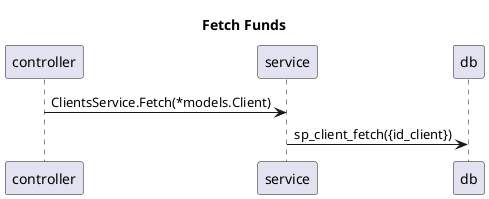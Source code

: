@startuml
title Fetch Funds
skinparam responseMessageBelowArrow true
controller -> service : ClientsService.Fetch(*models.Client)
service -> db : sp_client_fetch({id_client})
@enduml